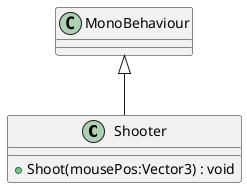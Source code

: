 @startuml
class Shooter {
    + Shoot(mousePos:Vector3) : void
}
MonoBehaviour <|-- Shooter
@enduml
